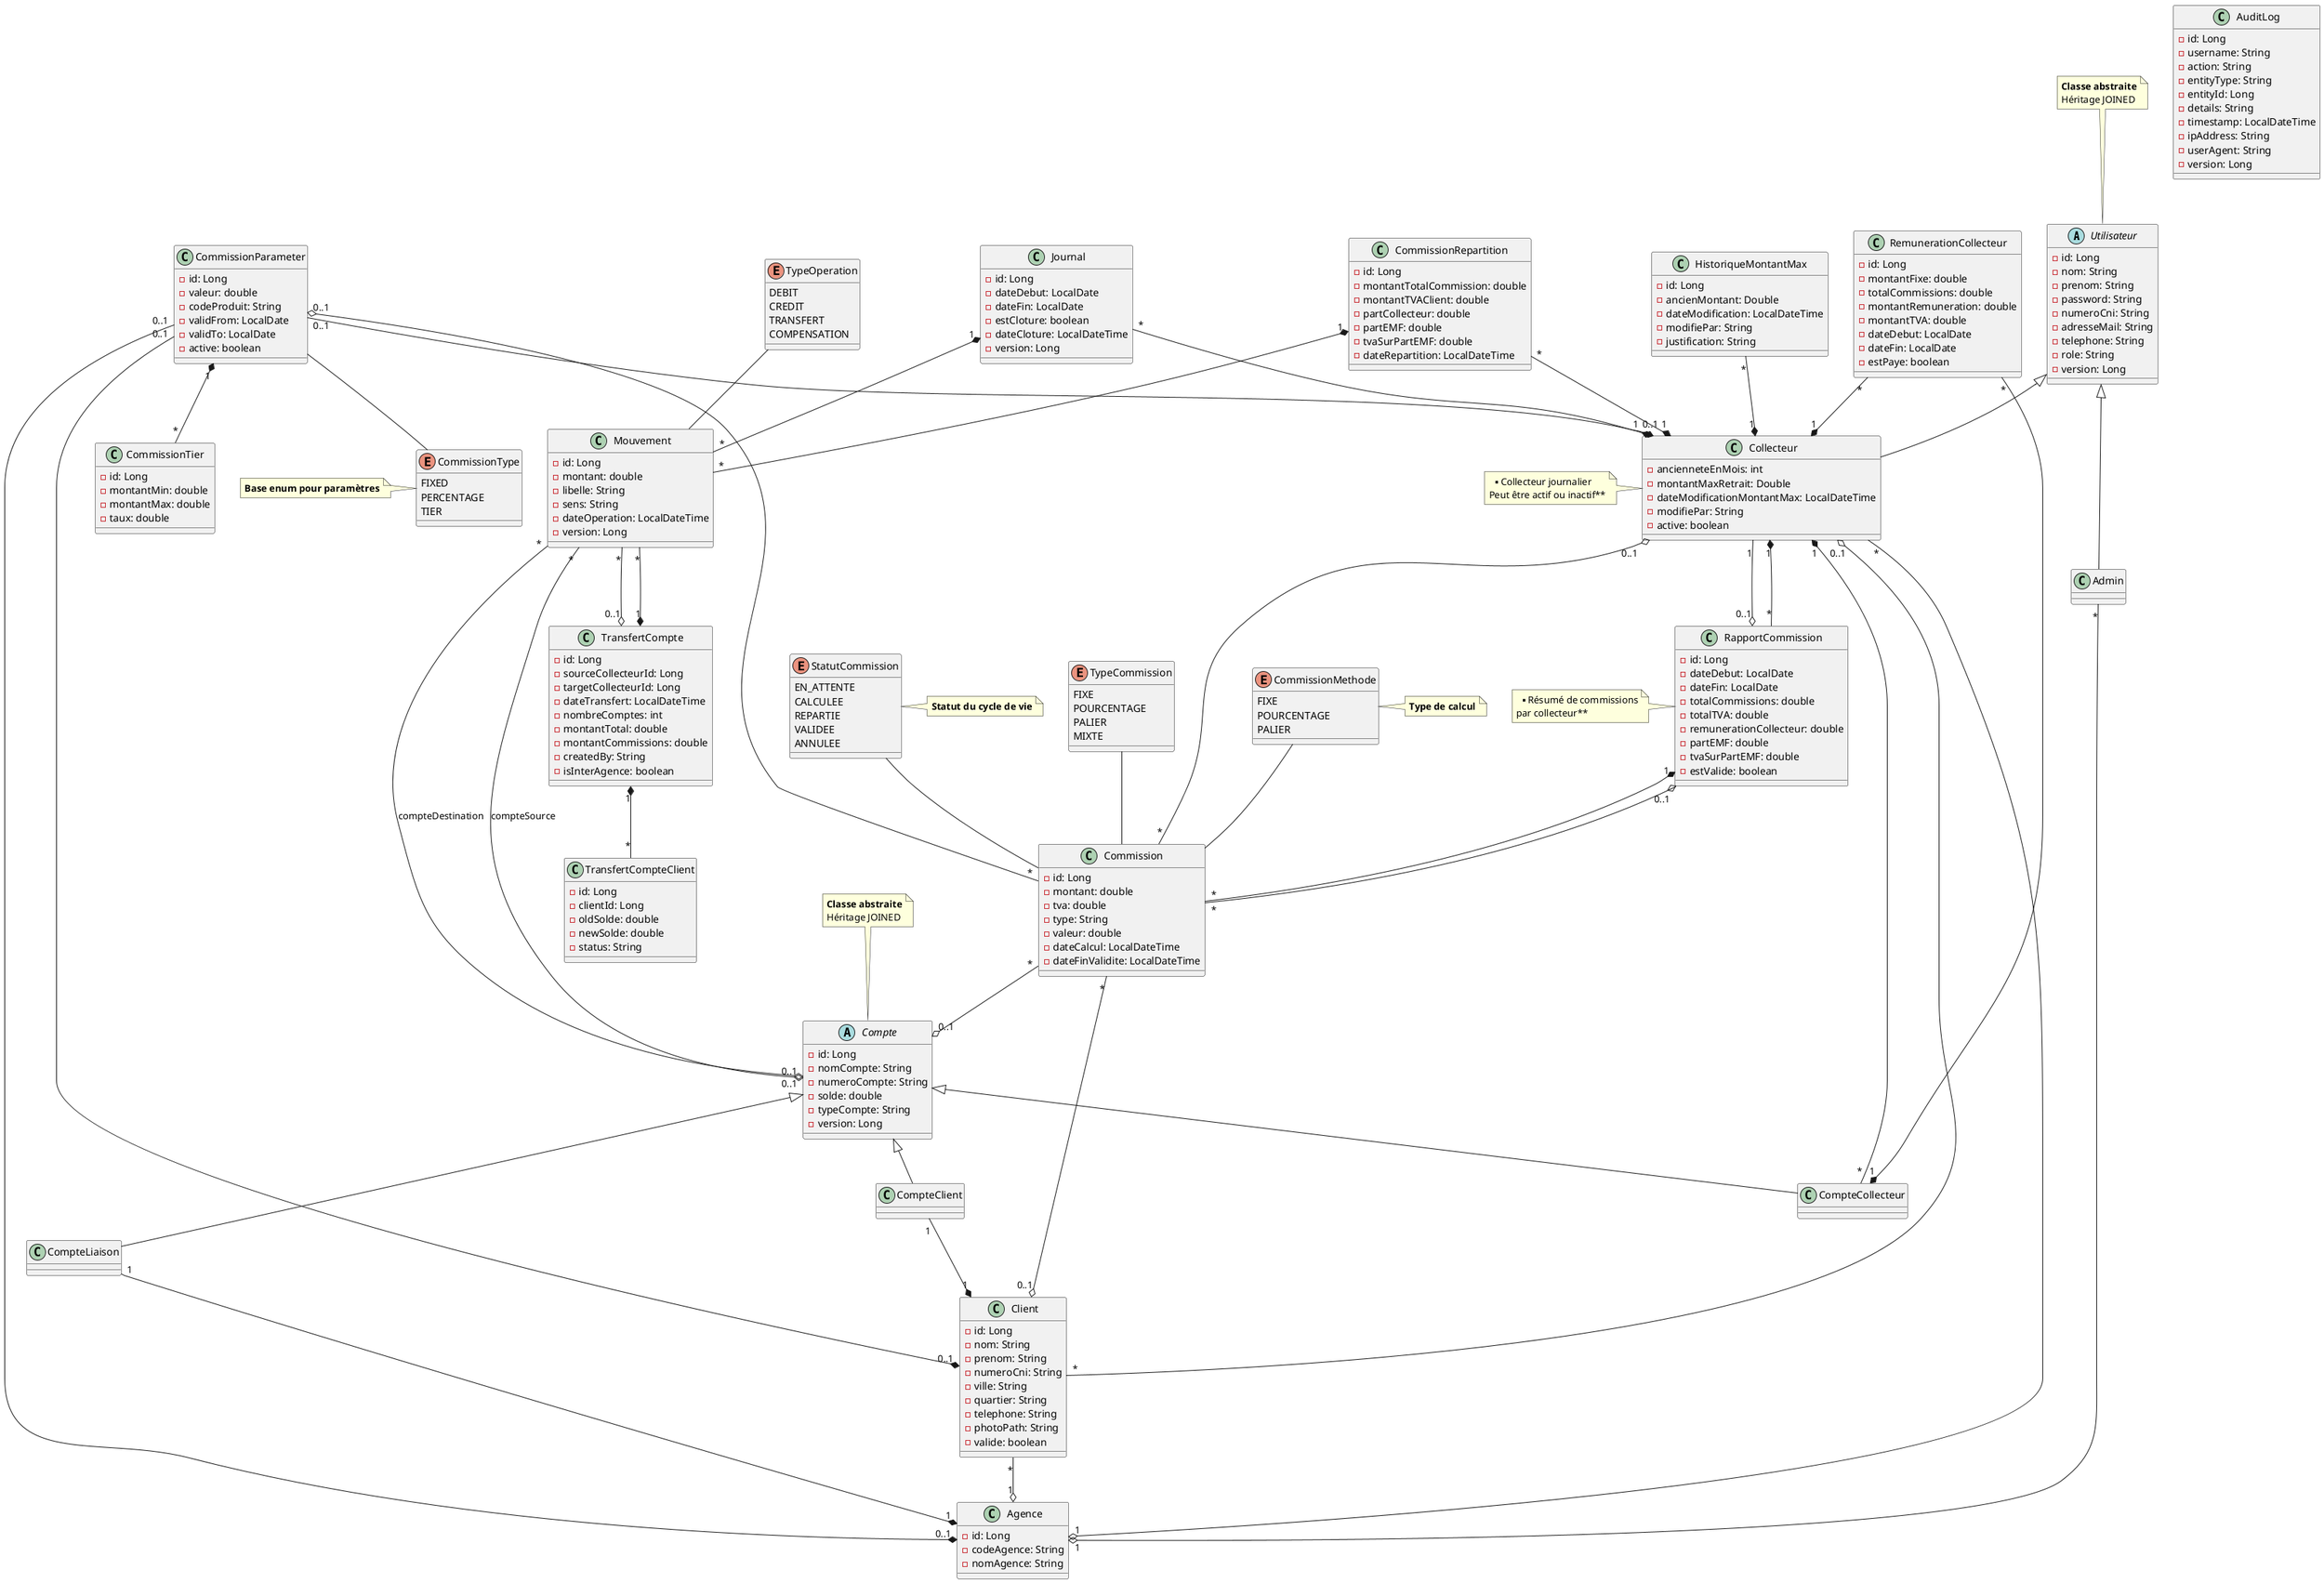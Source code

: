 @startuml
' Définition des classes

abstract class Utilisateur {
  - id: Long
  - nom: String
  - prenom: String
  - password: String
  - numeroCni: String
  - adresseMail: String
  - telephone: String
  - role: String
  - version: Long
}

class Admin {
}

class Collecteur {
  - ancienneteEnMois: int
  - montantMaxRetrait: Double
  - dateModificationMontantMax: LocalDateTime
  - modifiePar: String
  - active: boolean
}

class Client {
  - id: Long
  - nom: String
  - prenom: String
  - numeroCni: String
  - ville: String
  - quartier: String
  - telephone: String
  - photoPath: String
  - valide: boolean
}

class Agence {
  - id: Long
  - codeAgence: String
  - nomAgence: String
}

abstract class Compte {
  - id: Long
  - nomCompte: String
  - numeroCompte: String
  - solde: double
  - typeCompte: String
  - version: Long
}

class CompteClient {
}

class CompteCollecteur {
}

class CompteLiaison {
}

class Journal {
  - id: Long
  - dateDebut: LocalDate
  - dateFin: LocalDate
  - estCloture: boolean
  - dateCloture: LocalDateTime
  - version: Long
}

class Mouvement {
  - id: Long
  - montant: double
  - libelle: String
  - sens: String
  - dateOperation: LocalDateTime
  - version: Long
}

class Commission {
  - id: Long
  - montant: double
  - tva: double
  - type: String
  - valeur: double
  - dateCalcul: LocalDateTime
  - dateFinValidite: LocalDateTime
}

class CommissionParameter {
  - id: Long
  - valeur: double
  - codeProduit: String
  - validFrom: LocalDate
  - validTo: LocalDate
  - active: boolean
}

class CommissionTier {
  - id: Long
  - montantMin: double
  - montantMax: double
  - taux: double
}

class CommissionRepartition {
  - id: Long
  - montantTotalCommission: double
  - montantTVAClient: double
  - partCollecteur: double
  - partEMF: double
  - tvaSurPartEMF: double
  - dateRepartition: LocalDateTime
}

class RapportCommission {
  - id: Long
  - dateDebut: LocalDate
  - dateFin: LocalDate
  - totalCommissions: double
  - totalTVA: double
  - remunerationCollecteur: double
  - partEMF: double
  - tvaSurPartEMF: double
  - estValide: boolean
}

class RemunerationCollecteur {
  - id: Long
  - montantFixe: double
  - totalCommissions: double
  - montantRemuneration: double
  - montantTVA: double
  - dateDebut: LocalDate
  - dateFin: LocalDate
  - estPaye: boolean
}

class HistoriqueMontantMax {
  - id: Long
  - ancienMontant: Double
  - dateModification: LocalDateTime
  - modifiePar: String
  - justification: String
}

class TransfertCompte {
  - id: Long
  - sourceCollecteurId: Long
  - targetCollecteurId: Long
  - dateTransfert: LocalDateTime
  - nombreComptes: int
  - montantTotal: double
  - montantCommissions: double
  - createdBy: String
  - isInterAgence: boolean
}

class TransfertCompteClient {
  - id: Long
  - clientId: Long
  - oldSolde: double
  - newSolde: double
  - status: String
}

class AuditLog {
  - id: Long
  - username: String
  - action: String
  - entityType: String
  - entityId: Long
  - details: String
  - timestamp: LocalDateTime
  - ipAddress: String
  - userAgent: String
  - version: Long
}

' Enumérations
enum CommissionType {
  FIXED
  PERCENTAGE
  TIER
}

enum CommissionMethode {
  FIXE
  POURCENTAGE
  PALIER
}

enum StatutCommission {
  EN_ATTENTE
  CALCULEE
  REPARTIE
  VALIDEE
  ANNULEE
}

enum TypeCommission {
  FIXE
  POURCENTAGE
  PALIER
  MIXTE
}

enum TypeOperation {
  DEBIT
  CREDIT
  TRANSFERT
  COMPENSATION
}

' Héritage
Utilisateur <|-- Admin
Utilisateur <|-- Collecteur
Compte <|-- CompteClient
Compte <|-- CompteCollecteur
Compte <|-- CompteLiaison

' Relations
Admin "*" --o "1" Agence
Collecteur "*" --o "1" Agence
Collecteur "1" --o "0..1" RapportCommission
Client "*" --o "0..1" Collecteur
Client "*" --o "1" Agence

CompteClient "1" --* "1" Client
CompteCollecteur "*" --* "1" Collecteur
CompteLiaison "1" --* "1" Agence

Journal "*" --* "1" Collecteur
Journal "1" *-- "*" Mouvement

Mouvement "*" --o "0..1" Compte : compteSource
Mouvement "*" --o "0..1" Compte : compteDestination
Mouvement "*" --o "0..1" TransfertCompte

Commission "*" --o "0..1" Client
Commission "*" --o "0..1" Collecteur
Commission "*" --o "0..1" Compte
Commission "*" --o "0..1" CommissionParameter
Commission "*" --o "0..1" RapportCommission

CommissionParameter "0..1" --* "0..1" Client
CommissionParameter "0..1" --* "0..1" Collecteur
CommissionParameter "0..1" --* "0..1" Agence
CommissionParameter "1" *-- "*" CommissionTier
CommissionParameter -- CommissionType

CommissionRepartition "*" --* "1" Collecteur
CommissionRepartition "1" *-- "*" Mouvement

RapportCommission "*" --* "1" Collecteur
RapportCommission "1" *-- "*" Commission

RemunerationCollecteur "*" --* "1" Collecteur
RemunerationCollecteur "*" --* "1" CompteCollecteur

HistoriqueMontantMax "*" --* "1" Collecteur

TransfertCompte "1" *-- "*" Mouvement
TransfertCompte "1" *-- "*" TransfertCompteClient

' Liaison avec les énumérations
CommissionMethode -- Commission
StatutCommission -- Commission
TypeCommission -- Commission
TypeOperation -- Mouvement

' Notes
note top of Utilisateur
  **Classe abstraite**
  Héritage JOINED
end note

note top of Compte
  **Classe abstraite**
  Héritage JOINED
end note

note left of CommissionType
  **Base enum pour paramètres**
end note

note right of CommissionMethode
  **Type de calcul**
end note

note right of StatutCommission
  **Statut du cycle de vie**
end note

note left of RapportCommission
  **Résumé de commissions
  par collecteur**
end note

note left of Collecteur
  **Collecteur journalier
  Peut être actif ou inactif**
end note
@enduml
